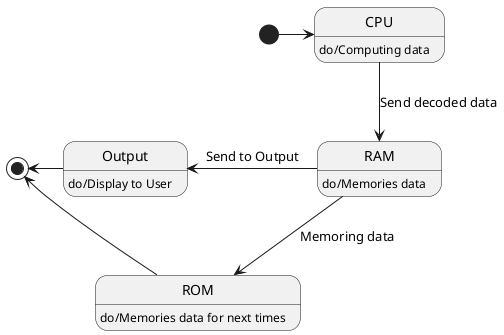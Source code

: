 @startuml

RAM : do/Memories data
CPU : do/Computing data
Output : do/Display to User
ROM : do/Memories data for next times

[*] -> CPU 
CPU -down-> RAM : Send decoded data
RAM -left-> Output : Send to Output
RAM -down-> ROM : Memoring data
Output -left-> [*]
ROM ->[*]
@enduml
